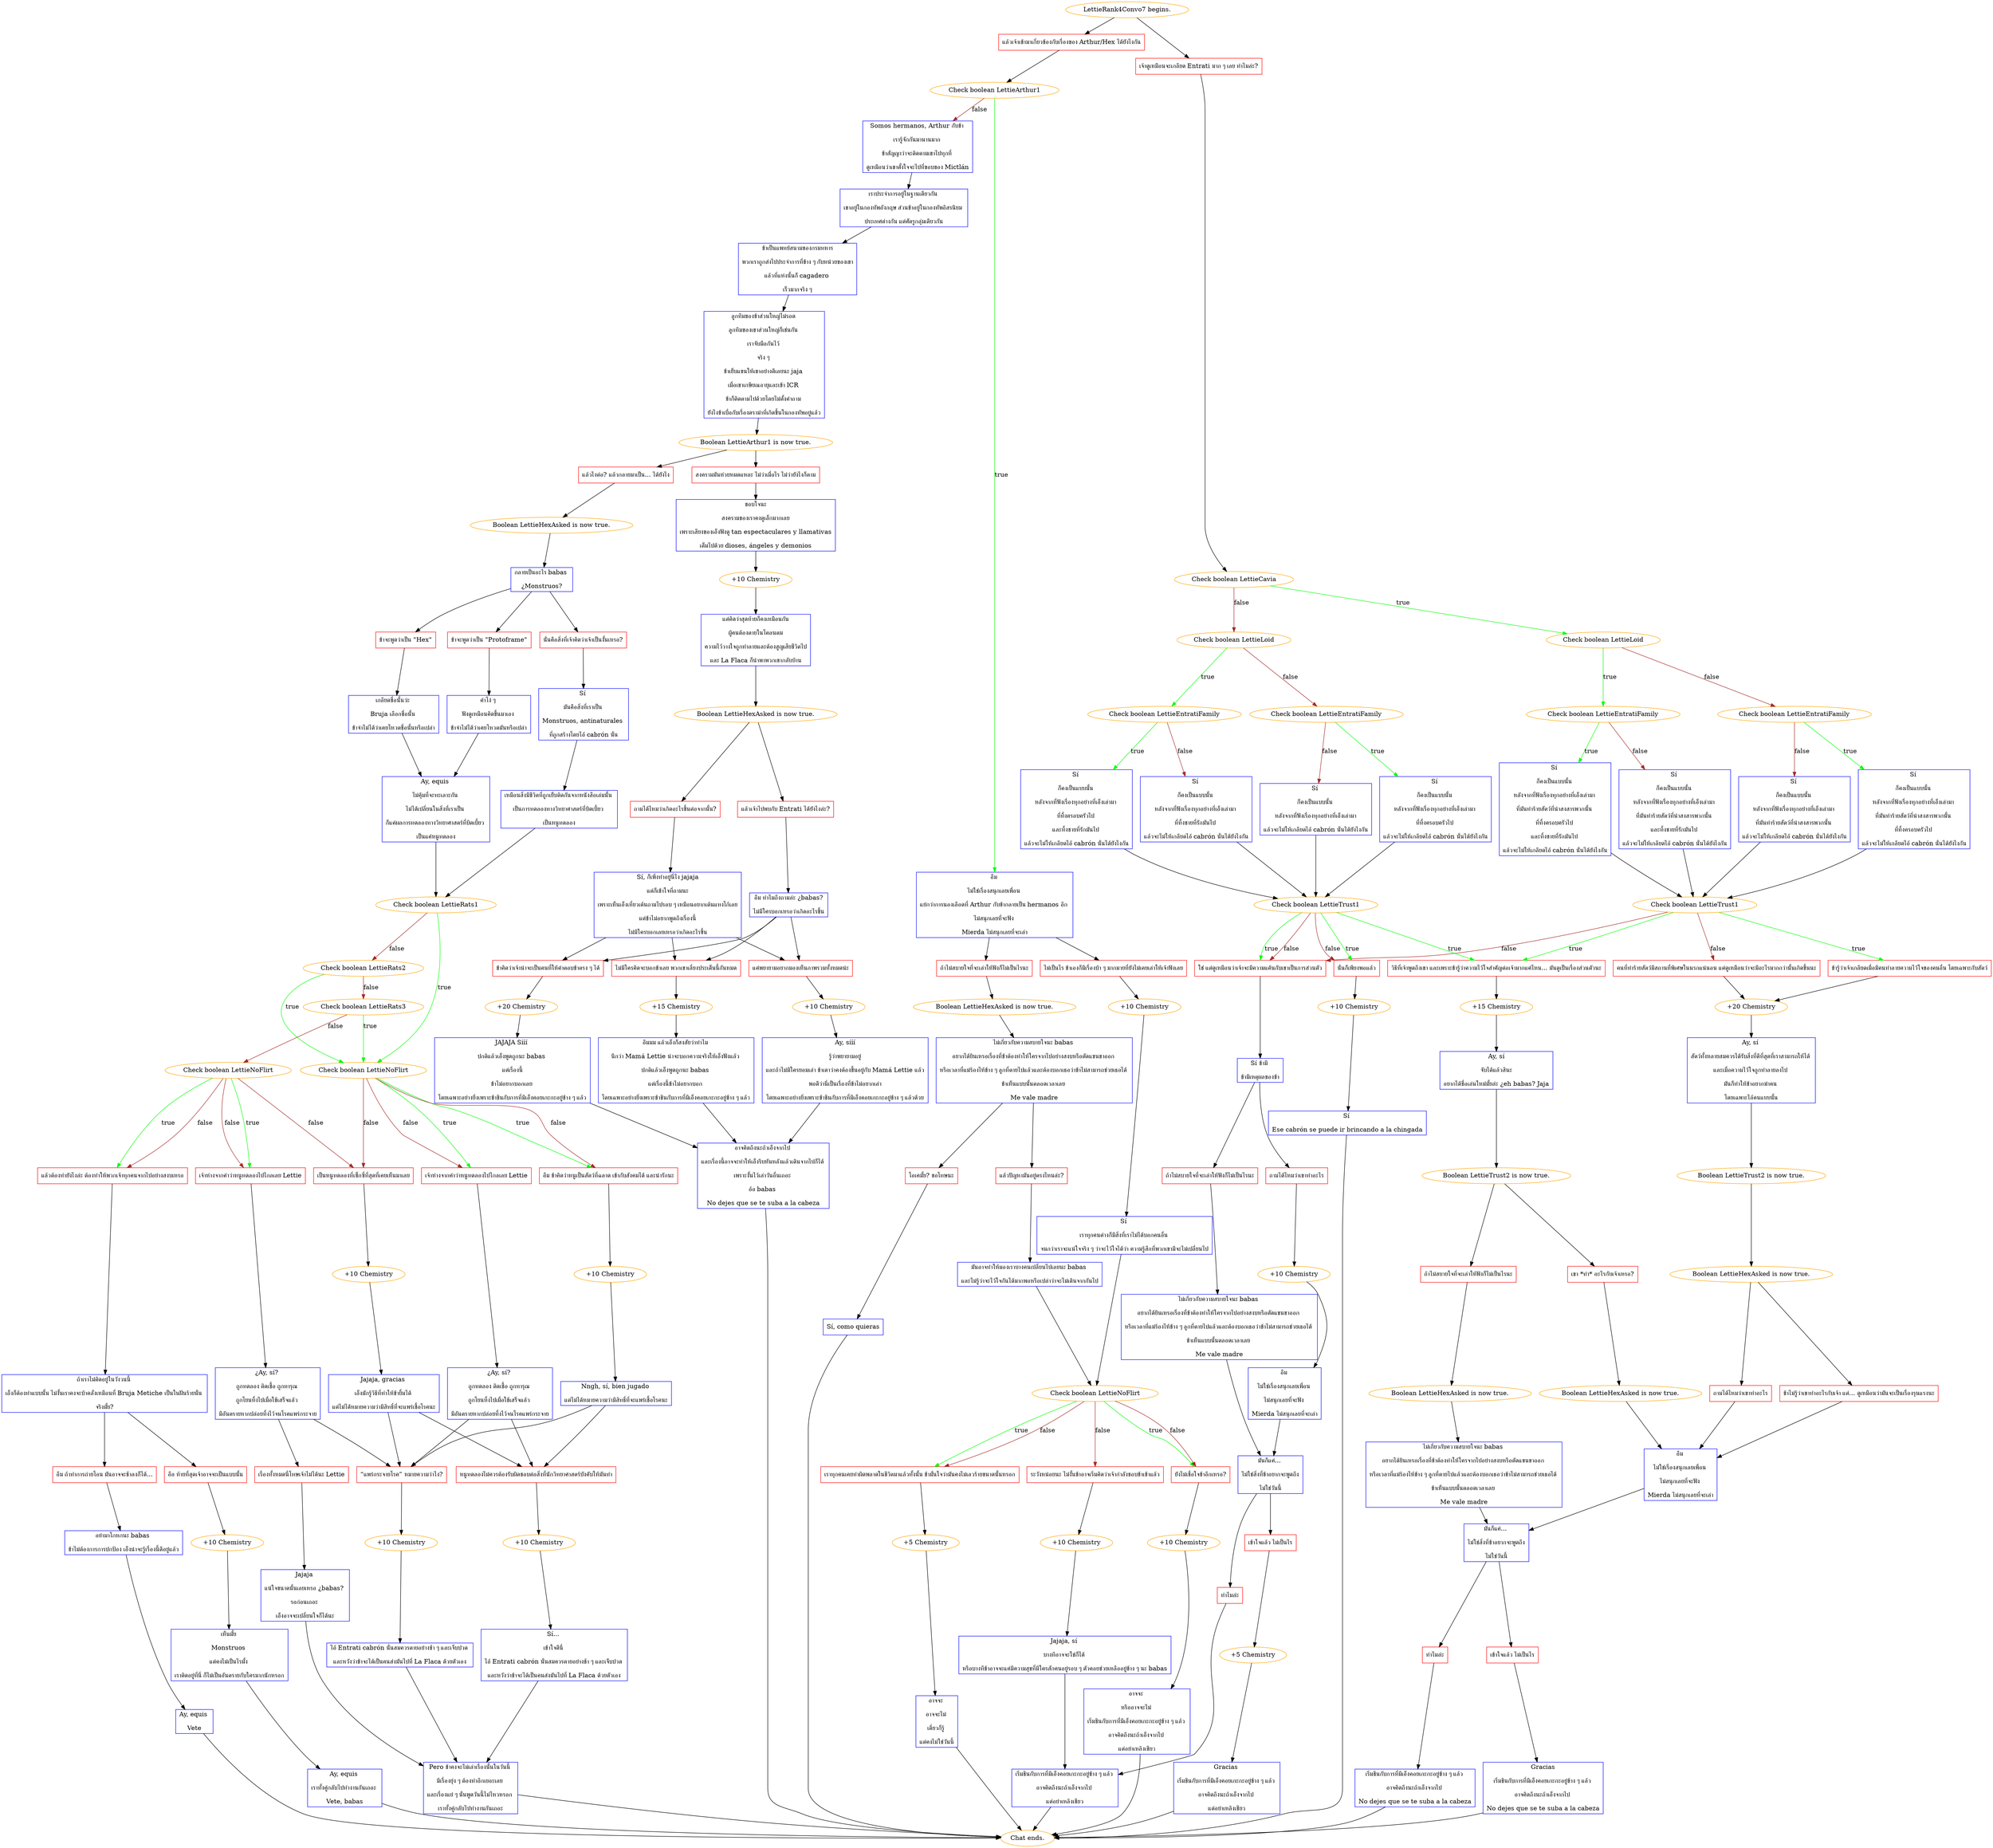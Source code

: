 digraph {
	"LettieRank4Convo7 begins." [color=orange];
		"LettieRank4Convo7 begins." -> j3299666565;
		"LettieRank4Convo7 begins." -> j1518082921;
	j3299666565 [label="แล้วเจ้าเข้ามาเกี่ยวข้องกับเรื่องของ Arthur/Hex ได้ยังไงกัน",shape=box,color=red];
		j3299666565 -> j4293324513;
	j1518082921 [label="เจ้าดูเหมือนจะเกลียด Entrati มาก ๆ เลย ทำไมล่ะ?",shape=box,color=red];
		j1518082921 -> j2824785799;
	j4293324513 [label="Check boolean LettieArthur1",color=orange];
		j4293324513 -> j3844506987 [label=true,color=green];
		j4293324513 -> j1558488010 [label=false,color=brown];
	j2824785799 [label="Check boolean LettieCavia",color=orange];
		j2824785799 -> j552733088 [label=true,color=green];
		j2824785799 -> j3470538414 [label=false,color=brown];
	j3844506987 [label="อืม 
ไม่ใช่เรื่องสนุกเลยเพื่อน 
แย่กว่าการนองเลือดที่ Arthur กับข้ากลายเป็น hermanos อีก 
ไม่สนุกเลยที่จะฟัง 
Mierda ไม่สนุกเลยที่จะเล่า",shape=box,color=blue];
		j3844506987 -> j3763826369;
		j3844506987 -> j1826997355;
	j1558488010 [label="Somos hermanos, Arthur กับข้า 
เรารู้จักกันมานานมาก 
ข้าสัญญาว่าจะติดตามเขาไปทุกที่ 
ดูเหมือนว่าเขาตั้งใจจะไปที่ขอบของ Mictlán",shape=box,color=blue];
		j1558488010 -> j2340301836;
	j552733088 [label="Check boolean LettieLoid",color=orange];
		j552733088 -> j1096171844 [label=true,color=green];
		j552733088 -> j4040708208 [label=false,color=brown];
	j3470538414 [label="Check boolean LettieLoid",color=orange];
		j3470538414 -> j416292857 [label=true,color=green];
		j3470538414 -> j504966913 [label=false,color=brown];
	j3763826369 [label="ถ้าไม่สบายใจที่จะเล่าให้ฟังก็ไม่เป็นไรนะ",shape=box,color=red];
		j3763826369 -> j1473285371;
	j1826997355 [label="ไม่เป็นไร ข้าเองก็มีเรื่องบ้า ๆ มากมายที่ยังไม่เคยเล่าให้เจ้าฟังเลย",shape=box,color=red];
		j1826997355 -> j3902965858;
	j2340301836 [label="เราประจำการอยู่ในฐานเดียวกัน 
เขาอยู่ในกองทัพอังกฤษ ส่วนข้าอยู่ในกองทัพอิสรนิยม 
ประเทศต่างกัน แต่ศัตรูกลุ่มเดียวกัน",shape=box,color=blue];
		j2340301836 -> j128942239;
	j1096171844 [label="Check boolean LettieEntratiFamily",color=orange];
		j1096171844 -> j4149722053 [label=true,color=green];
		j1096171844 -> j1537974150 [label=false,color=brown];
	j4040708208 [label="Check boolean LettieEntratiFamily",color=orange];
		j4040708208 -> j147590431 [label=true,color=green];
		j4040708208 -> j1822349158 [label=false,color=brown];
	j416292857 [label="Check boolean LettieEntratiFamily",color=orange];
		j416292857 -> j648315336 [label=true,color=green];
		j416292857 -> j3772871953 [label=false,color=brown];
	j504966913 [label="Check boolean LettieEntratiFamily",color=orange];
		j504966913 -> j4045345946 [label=true,color=green];
		j504966913 -> j1103922511 [label=false,color=brown];
	j1473285371 [label="Boolean LettieHexAsked is now true.",color=orange];
		j1473285371 -> j3085168706;
	j3902965858 [label="+10 Chemistry",color=orange];
		j3902965858 -> j1566681551;
	j128942239 [label="ข้าเป็นแพทย์สนามของกรมทหาร
พวกเราถูกส่งไปประจำการที่ข้าง ๆ กับหน่วยของเขา
แล้วที่แห่งนั้นก็ cagadero 
เร็วมากจริง ๆ",shape=box,color=blue];
		j128942239 -> j3238990212;
	j4149722053 [label="Sí 
ก็คงเป็นแบบนั้น 
หลังจากที่ฟังเรื่องทุกอย่างที่เอ็งเล่ามา 
ที่มันทำร้ายสัตว์ที่น่าสงสารพวกนั้น 
ที่ทิ้งครอบครัวไป 
และทิ้งชายที่รักมันไป 
แล้วจะไม่ให้เกลียดไอ้ cabrón นั่นได้ยังไงกัน",shape=box,color=blue];
		j4149722053 -> j4106797655;
	j1537974150 [label="Sí 
ก็คงเป็นแบบนั้น 
หลังจากที่ฟังเรื่องทุกอย่างที่เอ็งเล่ามา 
ที่มันทำร้ายสัตว์ที่น่าสงสารพวกนั้น 
และทิ้งชายที่รักมันไป 
แล้วจะไม่ให้เกลียดไอ้ cabrón นั่นได้ยังไงกัน",shape=box,color=blue];
		j1537974150 -> j4106797655;
	j147590431 [label="Sí 
ก็คงเป็นแบบนั้น 
หลังจากที่ฟังเรื่องทุกอย่างที่เอ็งเล่ามา 
ที่มันทำร้ายสัตว์ที่น่าสงสารพวกนั้น 
ที่ทิ้งครอบครัวไป 
แล้วจะไม่ให้เกลียดไอ้ cabrón นั่นได้ยังไงกัน",shape=box,color=blue];
		j147590431 -> j4106797655;
	j1822349158 [label="Sí 
ก็คงเป็นแบบนั้น 
หลังจากที่ฟังเรื่องทุกอย่างที่เอ็งเล่ามา 
ที่มันทำร้ายสัตว์ที่น่าสงสารพวกนั้น 
แล้วจะไม่ให้เกลียดไอ้ cabrón นั่นได้ยังไงกัน",shape=box,color=blue];
		j1822349158 -> j4106797655;
	j648315336 [label="Sí 
ก็คงเป็นแบบนั้น 
หลังจากที่ฟังเรื่องทุกอย่างที่เอ็งเล่ามา 
ที่ทิ้งครอบครัวไป 
และทิ้งชายที่รักมันไป 
แล้วจะไม่ให้เกลียดไอ้ cabrón นั่นได้ยังไงกัน",shape=box,color=blue];
		j648315336 -> j507724002;
	j3772871953 [label="Sí 
ก็คงเป็นแบบนั้น 
หลังจากที่ฟังเรื่องทุกอย่างที่เอ็งเล่ามา 
ที่ทิ้งชายที่รักมันไป 
แล้วจะไม่ให้เกลียดไอ้ cabrón นั่นได้ยังไงกัน",shape=box,color=blue];
		j3772871953 -> j507724002;
	j4045345946 [label="Sí 
ก็คงเป็นแบบนั้น 
หลังจากที่ฟังเรื่องทุกอย่างที่เอ็งเล่ามา 
ที่ทิ้งครอบครัวไป 
แล้วจะไม่ให้เกลียดไอ้ cabrón นั่นได้ยังไงกัน",shape=box,color=blue];
		j4045345946 -> j507724002;
	j1103922511 [label="Sí 
ก็คงเป็นแบบนั้น 
หลังจากที่ฟังเรื่องทุกอย่างที่เอ็งเล่ามา
แล้วจะไม่ให้เกลียดไอ้ cabrón นั่นได้ยังไงกัน",shape=box,color=blue];
		j1103922511 -> j507724002;
	j3085168706 [label="ไม่เกี่ยวกับความสบายใจนะ babas 
อยากได้ยินเหรอเรื่องที่ข้าต้องทำให้ใครจากไปอย่างสงบหรือตัดแขนขาออก 
หรือเวลาที่แม่ร้องไห้ข้าง ๆ ลูกที่ตายไปแล้วและต้องบอกเธอว่าข้าไม่สามารถช่วยเธอได้ 
ข้าเห็นแบบนั้นตลอดเวลาเลย 
Me vale madre",shape=box,color=blue];
		j3085168706 -> j661273324;
		j3085168706 -> j1928224656;
	j1566681551 [label="Sí 
เราทุกคนต่างก็มีสิ่งที่เราไม่ได้บอกคนอื่น 
จนกว่าเราจะแน่ใจจริง ๆ ว่าจะไว้ใจได้ว่า ความรู้สึกที่พวกเขามีจะไม่เปลี่ยนไป",shape=box,color=blue];
		j1566681551 -> j350353099;
	j3238990212 [label="ลูกทีมของข้าส่วนใหญ่ไม่รอด 
ลูกทีมของเขาส่วนใหญ่ก็เช่นกัน 
เราจับมือกันไว้ 
จริง ๆ 
ข้าเย็บแขนให้เขาอย่างดีเลยนะ jaja 
เมื่อเขาเกษียณอายุและเข้า ICR 
ข้าก็ติดตามไปด้วยโดยไม่ตั้งคำถาม 
ยังไงข้าเบื่อกับเรื่องดราม่าที่เกิดขึ้นในกองทัพอยู่แล้ว",shape=box,color=blue];
		j3238990212 -> j225394097;
	j4106797655 [label="Check boolean LettieTrust1",color=orange];
		j4106797655 -> j692798778 [label=true,color=green];
		j4106797655 -> j3179534337 [label=true,color=green];
		j4106797655 -> j2304899875 [label=false,color=brown];
		j4106797655 -> j3868375992 [label=false,color=brown];
	j507724002 [label="Check boolean LettieTrust1",color=orange];
		j507724002 -> j692798778 [label=true,color=green];
		j507724002 -> j3868375992 [label=true,color=green];
		j507724002 -> j1790890012 [label=true,color=green];
		j507724002 -> j3868375992 [label=false,color=brown];
		j507724002 -> j1790890012 [label=false,color=brown];
	j661273324 [label="แล้วปัญหามันอยู่ตรงไหนล่ะ?",shape=box,color=red];
		j661273324 -> j83912591;
	j1928224656 [label="โอเคมั้ย? ขอโทษนะ",shape=box,color=red];
		j1928224656 -> j1263770990;
	j350353099 [label="Check boolean LettieNoFlirt",color=orange];
		j350353099 -> j303675719 [label=true,color=green];
		j350353099 -> j1112098227 [label=true,color=green];
		j350353099 -> j303675719 [label=false,color=brown];
		j350353099 -> j1112098227 [label=false,color=brown];
		j350353099 -> j2707961720 [label=false,color=brown];
	j225394097 [label="Boolean LettieArthur1 is now true.",color=orange];
		j225394097 -> j905306634;
		j225394097 -> j1701813847;
	j692798778 [label="วิธีที่เจ้าพูดถึงเขา และเพราะข้ารู้ว่าความไว้ใจสำคัญต่อเจ้ามากแค่ไหน... มันดูเป็นเรื่องส่วนตัวนะ",shape=box,color=red];
		j692798778 -> j2668752836;
	j3179534337 [label="ข้ารู้ว่าเจ้าเกลียดเมื่อมีคนทำลายความไว้ใจของคนอื่น โดยเฉพาะกับสัตว์",shape=box,color=red];
		j3179534337 -> j2246575135;
	j2304899875 [label="คนที่ทำร้ายสัตว์มีสถานที่พิเศษในนรกแน่นอน แต่ดูเหมือนว่าจะมีอะไรมากกว่านั้นเกิดขึ้นนะ",shape=box,color=red];
		j2304899875 -> j2246575135;
	j3868375992 [label="ใช่ แต่ดูเหมือนว่าเจ้าจะมีความแค้นกับเขาเป็นการส่วนตัว",shape=box,color=red];
		j3868375992 -> j3482970249;
	j1790890012 [label="นั่นก็เพียงพอแล้ว",shape=box,color=red];
		j1790890012 -> j495880547;
	j83912591 [label="มันอาจทำให้มองเราบางคนเปลี่ยนไปเลยนะ babas 
และไม่รู้ว่าจะไว้ใจกันได้มากพอหรือเปล่าว่าจะไม่เดินจากกันไป",shape=box,color=blue];
		j83912591 -> j350353099;
	j1263770990 [label="Sí, como quieras",shape=box,color=blue];
		j1263770990 -> "Chat ends.";
	j303675719 [label="ยังไม่เชื่อใจข้าอีกเหรอ?",shape=box,color=red];
		j303675719 -> j1368627072;
	j1112098227 [label="เราทุกคนเคยทำผิดพลาดในชีวิตมาแล้วทั้งนั้น ข้ามั่นใจว่ามันคงไม่เลวร้ายขนาดนั้นหรอก",shape=box,color=red];
		j1112098227 -> j1572344274;
	j2707961720 [label="ระวังหน่อยนะ ไม่งั้นข้าอาจเริ่มคิดว่าเจ้ากำลังชอบข้าเข้าแล้ว",shape=box,color=red];
		j2707961720 -> j168259062;
	j905306634 [label="แล้วไงต่อ? แล้วกลายมาเป็น... ได้ยังไง",shape=box,color=red];
		j905306634 -> j782488181;
	j1701813847 [label="สงครามมันห่วยหมดแหละ ไม่ว่าเมื่อไร ไม่ว่ายังไงก็ตาม",shape=box,color=red];
		j1701813847 -> j3188063312;
	j2668752836 [label="+15 Chemistry",color=orange];
		j2668752836 -> j3143661545;
	j2246575135 [label="+20 Chemistry",color=orange];
		j2246575135 -> j1143368264;
	j3482970249 [label="Sí ข้ามี 
ข้ามีเหตุผลของข้า",shape=box,color=blue];
		j3482970249 -> j2305896242;
		j3482970249 -> j3432507674;
	j495880547 [label="+10 Chemistry",color=orange];
		j495880547 -> j4196049080;
	"Chat ends." [color=orange];
	j1368627072 [label="+10 Chemistry",color=orange];
		j1368627072 -> j1999382343;
	j1572344274 [label="+5 Chemistry",color=orange];
		j1572344274 -> j2256636506;
	j168259062 [label="+10 Chemistry",color=orange];
		j168259062 -> j2007433069;
	j782488181 [label="Boolean LettieHexAsked is now true.",color=orange];
		j782488181 -> j3589466382;
	j3188063312 [label="ขอบใจนะ
สงครามของเราคงดูเล็กมากเลย
เพราะเสียงของเอ็งฟังดู tan espectaculares y llamativas
เต็มไปด้วย dioses, ángeles y demonios",shape=box,color=blue];
		j3188063312 -> j656732659;
	j3143661545 [label="Ay, sí
จับได้แล้วสินะ
อยากได้ชื่อเล่นใหม่มั้ยล่ะ ¿eh babas? Jaja",shape=box,color=blue];
		j3143661545 -> j1449528014;
	j1143368264 [label="Ay, sí 
สัตว์ทั้งหลายสมควรได้รับสิ่งที่ดีที่สุดที่เราสามารถให้ได้ 
และเมื่อความไว้ใจถูกทำลายลงไป 
มันก็ทำให้ข้าอยากฆ่าคน 
โดยเฉพาะไอ้คนแบบนั้น",shape=box,color=blue];
		j1143368264 -> j427534995;
	j2305896242 [label="ถามได้ไหมว่าเขาทำอะไร",shape=box,color=red];
		j2305896242 -> j2698134791;
	j3432507674 [label="ถ้าไม่สบายใจที่จะเล่าให้ฟังก็ไม่เป็นไรนะ",shape=box,color=red];
		j3432507674 -> j2097094626;
	j4196049080 [label="Sí 
Ese cabrón se puede ir brincando a la chingada",shape=box,color=blue];
		j4196049080 -> "Chat ends.";
	j1999382343 [label="อาจจะ 
หรืออาจจะไม่ 
เริ่มชินกับการที่มีเอ็งคอยเกะกะอยู่ข้าง ๆ แล้ว 
อาจคิดถึงนะถ้าเอ็งจากไป 
แต่อย่าเหลิงเชียว",shape=box,color=blue];
		j1999382343 -> "Chat ends.";
	j2256636506 [label="อาจจะ 
อาจจะไม่ 
เดี๋ยวก็รู้ 
แต่คงไม่ใช่วันนี้",shape=box,color=blue];
		j2256636506 -> "Chat ends.";
	j2007433069 [label="Jajaja, sí 
บางทีอาจจะใช่ก็ได้ 
หรือบางทีข้าอาจจะแค่มีความสุขที่มีใครสักคนอยู่รอบ ๆ ตัวคอยช่วยเหลืออยู่ข้าง ๆ นะ babas",shape=box,color=blue];
		j2007433069 -> j3629972228;
	j3589466382 [label="กลายเป็นอะไร babas 
¿Monstruos?",shape=box,color=blue];
		j3589466382 -> j4043171492;
		j3589466382 -> j1031430479;
		j3589466382 -> j2312545081;
	j656732659 [label="+10 Chemistry",color=orange];
		j656732659 -> j2923442641;
	j1449528014 [label="Boolean LettieTrust2 is now true.",color=orange];
		j1449528014 -> j1428262601;
		j1449528014 -> j112796444;
	j427534995 [label="Boolean LettieTrust2 is now true.",color=orange];
		j427534995 -> j1283660927;
	j2698134791 [label="+10 Chemistry",color=orange];
		j2698134791 -> j2284510754;
	j2097094626 [label="ไม่เกี่ยวกับความสบายใจนะ babas 
อยากได้ยินเหรอเรื่องที่ข้าต้องทำให้ใครจากไปอย่างสงบหรือตัดแขนขาออก 
หรือเวลาที่แม่ร้องไห้ข้าง ๆ ลูกที่ตายไปแล้วและต้องบอกเธอว่าข้าไม่สามารถช่วยเธอได้ 
ข้าเห็นแบบนั้นตลอดเวลาเลย 
Me vale madre",shape=box,color=blue];
		j2097094626 -> j2612352479;
	j3629972228 [label="เริ่มชินกับการที่มีเอ็งคอยเกะกะอยู่ข้าง ๆ แล้ว 
อาจคิดถึงนะถ้าเอ็งจากไป 
แต่อย่าเหลิงเชียว",shape=box,color=blue];
		j3629972228 -> "Chat ends.";
	j4043171492 [label="ข้าจะพูดว่าเป็น \"Hex\"",shape=box,color=red];
		j4043171492 -> j43568614;
	j1031430479 [label="ข้าจะพูดว่าเป็น \"Protoframe\"",shape=box,color=red];
		j1031430479 -> j4014380823;
	j2312545081 [label="นั่นคือสิ่งที่เจ้าคิดว่าเจ้าเป็นงั้นเหรอ?",shape=box,color=red];
		j2312545081 -> j1418724962;
	j2923442641 [label="แต่คิดว่าสุดท้ายก็คงเหมือนกัน
ผู้คนต้องตายในโคลนตม
ความไว้วางใจถูกทำลายและต้องสูญเสียชีวิตไป
และ La Flaca ก็นำพาพวกเขากลับบ้าน",shape=box,color=blue];
		j2923442641 -> j4096741237;
	j1428262601 [label="ถ้าไม่สบายใจที่จะเล่าให้ฟังก็ไม่เป็นไรนะ",shape=box,color=red];
		j1428262601 -> j3230162207;
	j112796444 [label="เขา *ทำ* อะไรกับเจ้าเหรอ?",shape=box,color=red];
		j112796444 -> j3670133435;
	j1283660927 [label="Boolean LettieHexAsked is now true.",color=orange];
		j1283660927 -> j3092722733;
		j1283660927 -> j2233597355;
	j2284510754 [label="อืม 
ไม่ใช่เรื่องสนุกเลยเพื่อน 
ไม่สนุกเลยที่จะฟัง 
Mierda ไม่สนุกเลยที่จะเล่า",shape=box,color=blue];
		j2284510754 -> j2612352479;
	j2612352479 [label="มันก็แค่... 
ไม่ใช่สิ่งที่ข้าอยากจะพูดถึง
ไม่ใช่วันนี้",shape=box,color=blue];
		j2612352479 -> j1122819042;
		j2612352479 -> j3054964772;
	j43568614 [label="เกลียดชื่อนั้นว่ะ 
Bruja เลือกชื่อนั้น 
ข้าจำไม่ได้ว่าเคยโหวตชื่อนั้นหรือเปล่า",shape=box,color=blue];
		j43568614 -> j3183084505;
	j4014380823 [label="คำโง่ ๆ 
ฟังดูเหมือนคิดขึ้นมาเอง 
ข้าจำไม่ได้ว่าเคยโหวตมันหรือเปล่า",shape=box,color=blue];
		j4014380823 -> j3183084505;
	j1418724962 [label="Sí 
มันคือสิ่งที่เราเป็น 
Monstruos, antinaturales 
ที่ถูกสร้างโดยไอ้ cabrón นั่น",shape=box,color=blue];
		j1418724962 -> j1717223558;
	j4096741237 [label="Boolean LettieHexAsked is now true.",color=orange];
		j4096741237 -> j1791481038;
		j4096741237 -> j212458692;
	j3230162207 [label="Boolean LettieHexAsked is now true.",color=orange];
		j3230162207 -> j1566498974;
	j3670133435 [label="Boolean LettieHexAsked is now true.",color=orange];
		j3670133435 -> j1910944154;
	j3092722733 [label="ข้าไม่รู้ว่าเขาทำอะไรกับเจ้า แต่... ดูเหมือนว่ามันจะเป็นเรื่องรุนแรงนะ",shape=box,color=red];
		j3092722733 -> j1910944154;
	j2233597355 [label="ถามได้ไหมว่าเขาทำอะไร",shape=box,color=red];
		j2233597355 -> j1910944154;
	j1122819042 [label="ทำไมล่ะ",shape=box,color=red];
		j1122819042 -> j3629972228;
	j3054964772 [label="เข้าใจแล้ว ไม่เป็นไร",shape=box,color=red];
		j3054964772 -> j3039104561;
	j3183084505 [label="Ay, equis 
ไม่คุ้มที่จะทะเลาะกัน 
ไม่ได้เปลี่ยนในสิ่งที่เราเป็น 
ก็แค่ผลการทดลองทางวิทยาศาสตร์ที่บิดเบี้ยว 
เป็นแค่หนูทดลอง",shape=box,color=blue];
		j3183084505 -> j2720663697;
	j1717223558 [label="เหมือนสิ่งมีชีวิตที่ถูกเย็บติดกันจากหนังสือเล่มนั้น 
เป็นการทดลองทางวิทยาศาสตร์ที่บิดเบี้ยว 
เป็นหนูทดลอง",shape=box,color=blue];
		j1717223558 -> j2720663697;
	j1791481038 [label="แล้วเจ้าไปพบกับ Entrati ได้ยังไงล่ะ?",shape=box,color=red];
		j1791481038 -> j3438635186;
	j212458692 [label="ถามได้ไหมว่าเกิดอะไรขึ้นต่อจากนั้น?",shape=box,color=red];
		j212458692 -> j952642050;
	j1566498974 [label="ไม่เกี่ยวกับความสบายใจนะ babas 
อยากได้ยินเหรอเรื่องที่ข้าต้องทำให้ใครจากไปอย่างสงบหรือตัดแขนขาออก 
หรือเวลาที่แม่ร้องไห้ข้าง ๆ ลูกที่ตายไปแล้วและต้องบอกเธอว่าข้าไม่สามารถช่วยเธอได้ 
ข้าเห็นแบบนั้นตลอดเวลาเลย 
Me vale madre",shape=box,color=blue];
		j1566498974 -> j2825846511;
	j1910944154 [label="อืม 
ไม่ใช่เรื่องสนุกเลยเพื่อน 
ไม่สนุกเลยที่จะฟัง 
Mierda ไม่สนุกเลยที่จะเล่า",shape=box,color=blue];
		j1910944154 -> j2825846511;
	j3039104561 [label="+5 Chemistry",color=orange];
		j3039104561 -> j1884678381;
	j2720663697 [label="Check boolean LettieRats1",color=orange];
		j2720663697 -> j1349383781 [label=true,color=green];
		j2720663697 -> j1767513069 [label=false,color=brown];
	j3438635186 [label="อืม ทำไมถึงถามล่ะ ¿babas?
ไม่มีใครบอกเหรอว่าเกิดอะไรขึ้น",shape=box,color=blue];
		j3438635186 -> j688071236;
		j3438635186 -> j2951483874;
		j3438635186 -> j2991198606;
	j952642050 [label="Sí, ก็เพิ่งทำอยู่นี่ไง jajaja
แต่ก็เข้าใจที่ถามนะ
เพราะเห็นเอ็งเที่ยวเต้นถามไปรอบ ๆ เหมือนอยากเต้นแทงโก้เลย
แต่ข้าไม่อยากพูดถึงเรื่องนี้
ไม่มีใครบอกเลยเหรอว่าเกิดอะไรขึ้น",shape=box,color=blue];
		j952642050 -> j688071236;
		j952642050 -> j2951483874;
		j952642050 -> j2991198606;
	j2825846511 [label="มันก็แค่... 
ไม่ใช่สิ่งที่ข้าอยากจะพูดถึง
ไม่ใช่วันนี้",shape=box,color=blue];
		j2825846511 -> j4165937807;
		j2825846511 -> j2801913777;
	j1884678381 [label="Gracias 
เริ่มชินกับการที่มีเอ็งคอยเกะกะอยู่ข้าง ๆ แล้ว 
อาจคิดถึงนะถ้าเอ็งจากไป 
แต่อย่าเหลิงเชียว",shape=box,color=blue];
		j1884678381 -> "Chat ends.";
	j1349383781 [label="Check boolean LettieNoFlirt",color=orange];
		j1349383781 -> j681747020 [label=true,color=green];
		j1349383781 -> j2163037101 [label=true,color=green];
		j1349383781 -> j681747020 [label=false,color=brown];
		j1349383781 -> j2163037101 [label=false,color=brown];
		j1349383781 -> j4063870155 [label=false,color=brown];
	j1767513069 [label="Check boolean LettieRats2",color=orange];
		j1767513069 -> j1349383781 [label=true,color=green];
		j1767513069 -> j2998697729 [label=false,color=brown];
	j688071236 [label="แค่พยายามอยากมองเห็นภาพรวมทั้งหมดน่ะ",shape=box,color=red];
		j688071236 -> j442208117;
	j2951483874 [label="ไม่มีใครคิดจะบอกข้าเลย พวกเขาเลี่ยงประเด็นนี้กันหมด",shape=box,color=red];
		j2951483874 -> j4251427542;
	j2991198606 [label="ข้าคิดว่าเจ้าน่าจะเป็นคนที่ให้คำตอบข้าตรง ๆ ได้",shape=box,color=red];
		j2991198606 -> j1977250116;
	j4165937807 [label="ทำไมล่ะ",shape=box,color=red];
		j4165937807 -> j1176144700;
	j2801913777 [label="เข้าใจแล้ว ไม่เป็นไร",shape=box,color=red];
		j2801913777 -> j3914808093;
	j681747020 [label="เจ้าห่างจากคำว่าหนูทดลองไปไกลเลย Lettie",shape=box,color=red];
		j681747020 -> j2878354732;
	j2163037101 [label="อืม ข้าคิดว่าหนูเป็นสัตว์ที่ฉลาด เข้ากับสังคมได้ และน่ารักนะ",shape=box,color=red];
		j2163037101 -> j271114009;
	j4063870155 [label="เป็นหนูทดลองที่เซ็กซี่ที่สุดที่เคยเห็นมาเลย",shape=box,color=red];
		j4063870155 -> j1027767559;
	j2998697729 [label="Check boolean LettieRats3",color=orange];
		j2998697729 -> j1349383781 [label=true,color=green];
		j2998697729 -> j4030809656 [label=false,color=brown];
	j442208117 [label="+10 Chemistry",color=orange];
		j442208117 -> j3300024131;
	j4251427542 [label="+15 Chemistry",color=orange];
		j4251427542 -> j987384044;
	j1977250116 [label="+20 Chemistry",color=orange];
		j1977250116 -> j1551307481;
	j1176144700 [label="เริ่มชินกับการที่มีเอ็งคอยเกะกะอยู่ข้าง ๆ แล้ว 
อาจคิดถึงนะถ้าเอ็งจากไป 
No dejes que se te suba a la cabeza",shape=box,color=blue];
		j1176144700 -> "Chat ends.";
	j3914808093 [label="Gracias
เริ่มชินกับการที่มีเอ็งคอยเกะกะอยู่ข้าง ๆ แล้ว 
อาจคิดถึงนะถ้าเอ็งจากไป 
No dejes que se te suba a la cabeza",shape=box,color=blue];
		j3914808093 -> "Chat ends.";
	j2878354732 [label="¿Ay, sí? 
ถูกทดลอง ติดเชื้อ ถูกทารุณ 
ถูกโยนทิ้งไปเมื่อใช้เสร็จแล้ว 
มีอันตรายหากปล่อยทิ้งไว้จนโรคแพร่กระจาย",shape=box,color=blue];
		j2878354732 -> j3138603818;
		j2878354732 -> j917575622;
	j271114009 [label="+10 Chemistry",color=orange];
		j271114009 -> j1946202273;
	j1027767559 [label="+10 Chemistry",color=orange];
		j1027767559 -> j1317669671;
	j4030809656 [label="Check boolean LettieNoFlirt",color=orange];
		j4030809656 -> j2036437817 [label=true,color=green];
		j4030809656 -> j3628122753 [label=true,color=green];
		j4030809656 -> j4063870155 [label=false,color=brown];
		j4030809656 -> j2036437817 [label=false,color=brown];
		j4030809656 -> j3628122753 [label=false,color=brown];
	j3300024131 [label="Ay, sííí
รู้ว่าพยายามอยู่
และถ้าไม่มีใครยอมเล่า ข้าเดาว่าคงต้องขึ้นอยู่กับ Mamá Lettie แล้ว
พอดีว่านี่เป็นเรื่องที่ข้าไม่อยากเล่า
โดยเฉพาะอย่างยิ่งเพราะข้าชินกับการที่มีเอ็งคอยเกะกะอยู่ข้าง ๆ แล้วด้วย",shape=box,color=blue];
		j3300024131 -> j1736840836;
	j987384044 [label="อืมมม แล้วเอ็งก็สงสัยว่าทำไม 
นึกว่า Mamá Lettie น่าจะบอกความจริงให้เอ็งฟังแล้ว 
ปกติแล้วเอ็งพูดถูกนะ babas 
แต่เรื่องนี้ข้าไม่อยากบอก 
โดยเฉพาะอย่างยิ่งเพราะข้าชินกับการที่มีเอ็งคอยเกะกะอยู่ข้าง ๆ แล้ว",shape=box,color=blue];
		j987384044 -> j1736840836;
	j1551307481 [label="JAJAJA Sííí 
ปกติแล้วเอ็งพูดถูกนะ babas 
แต่เรื่องนี้
ข้าไม่อยากบอกเลย 
โดยเฉพาะอย่างยิ่งเพราะข้าชินกับการที่มีเอ็งคอยเกะกะอยู่ข้าง ๆ แล้ว",shape=box,color=blue];
		j1551307481 -> j1736840836;
	j3138603818 [label="“แพร่กระจายโรค” หมายความว่าไง?",shape=box,color=red];
		j3138603818 -> j1377537476;
	j917575622 [label="หนูทดลองไม่ควรต้องรับผิดชอบต่อสิ่งที่นักวิทยาศาสตร์บังคับให้มันทำ",shape=box,color=red];
		j917575622 -> j860075400;
	j1946202273 [label="Nngh, sí, bien jugado 
แต่ไม่ได้หมายความว่ามีสิทธิ์ที่จะแพร่เชื้อโรคนะ",shape=box,color=blue];
		j1946202273 -> j3138603818;
		j1946202273 -> j917575622;
	j1317669671 [label="Jajaja, gracias 
เอ็งมักรู้วิธีที่ทำให้ข้ายิ้มได้ 
แต่ไม่ได้หมายความว่ามีสิทธิ์ที่จะแพร่เชื้อโรคนะ",shape=box,color=blue];
		j1317669671 -> j3138603818;
		j1317669671 -> j917575622;
	j2036437817 [label="เจ้าห่างจากคำว่าหนูทดลองไปไกลเลย Lettie",shape=box,color=red];
		j2036437817 -> j1194463712;
	j3628122753 [label="แล้วต้องทำยังไงล่ะ ต้องทำให้พวกเจ้าทุกคนจากไปอย่างสงบเหรอ",shape=box,color=red];
		j3628122753 -> j231378492;
	j1736840836 [label="อาจคิดถึงนะถ้าเอ็งจากไป 
และเรื่องนี้อาจจะทำให้เอ็งรีบหันหลังแล้วเดินจากไปก็ได้ 
เพราะงั้นไว้เล่าวันอื่นเถอะ 
อ้อ babas 
No dejes que se te suba a la cabeza",shape=box,color=blue];
		j1736840836 -> "Chat ends.";
	j1377537476 [label="+10 Chemistry",color=orange];
		j1377537476 -> j1713114834;
	j860075400 [label="+10 Chemistry",color=orange];
		j860075400 -> j582839111;
	j1194463712 [label="¿Ay, sí? 
ถูกทดลอง ติดเชื้อ ถูกทารุณ 
ถูกโยนทิ้งไปเมื่อใช้เสร็จแล้ว 
มีอันตรายหากปล่อยทิ้งไว้จนโรคแพร่กระจาย",shape=box,color=blue];
		j1194463712 -> j3138603818;
		j1194463712 -> j2217676294;
	j231378492 [label="ถ้าเราไม่ติดอยู่ในวังวนนี้ 
เอ็งก็ต้องทำแบบนั้น ไม่งั้นเราคงจะบ้าคลั่งเหมือนที่ Bruja Metiche เป็นในฝันร้ายนั่น 
จริงมั้ย?",shape=box,color=blue];
		j231378492 -> j68456787;
		j231378492 -> j245920356;
	j1713114834 [label="ไอ้ Entrati cabrón นั่นสมควรตายอย่างช้า ๆ และเจ็บปวด 
และหวังว่าข้าจะได้เป็นคนส่งมันไปที่ La Flaca ด้วยตัวเอง",shape=box,color=blue];
		j1713114834 -> j2862862998;
	j582839111 [label="Sí... 
เข้าใจดีนี่ 
ไอ้ Entrati cabrón นั่นสมควรตายอย่างช้า ๆ และเจ็บปวด 
และหวังว่าข้าจะได้เป็นคนส่งมันไปที่ La Flaca ด้วยตัวเอง",shape=box,color=blue];
		j582839111 -> j2862862998;
	j2217676294 [label="เรื่องทั้งหมดนี่โทษเจ้าไม่ได้นะ Lettie",shape=box,color=red];
		j2217676294 -> j2278362358;
	j68456787 [label="อือ ท้ายที่สุดเจ้าอาจจะเป็นแบบนั้น",shape=box,color=red];
		j68456787 -> j1633623173;
	j245920356 [label="อืม ถ้าทำการถ่ายโอน มันอาจจะช้าลงก็ได้...",shape=box,color=red];
		j245920356 -> j701280142;
	j2862862998 [label="Pero ข้าคงจะไม่เล่าเรื่องนั้นในวันนี้ 
มีเรื่องยุ่ง ๆ ต้องทำอีกเยอะเลย 
และเรื่องแย่ ๆ นั่นพูดวันนี้ไม่ไหวหรอก 
เราทั้งคู่กลับไปทำงานกันเถอะ",shape=box,color=blue];
		j2862862998 -> "Chat ends.";
	j2278362358 [label="Jajaja 
แน่ใจขนาดนั้นเลยเหรอ ¿babas? 
รอก่อนเถอะ 
เอ็งอาจจะเปลี่ยนใจก็ได้นะ",shape=box,color=blue];
		j2278362358 -> j2862862998;
	j1633623173 [label="+10 Chemistry",color=orange];
		j1633623173 -> j2097792986;
	j701280142 [label="อย่ามาโกหกนะ babas 
ข้าไม่ต้องการการปกป้อง เอ็งน่าจะรู้เรื่องนี้ดีอยู่แล้ว",shape=box,color=blue];
		j701280142 -> j3082093694;
	j2097792986 [label="เห็นมั้ย 
Monstruos 
แต่คงไม่เป็นไรมั้ง 
เราติดอยู่ที่นี่ ก็ไม่เป็นอันตรายกับใครมากนักหรอก",shape=box,color=blue];
		j2097792986 -> j1630914429;
	j3082093694 [label="Ay, equis 
Vete",shape=box,color=blue];
		j3082093694 -> "Chat ends.";
	j1630914429 [label="Ay, equis 
เราทั้งคู่กลับไปทำงานกันเถอะ 
Vete, babas",shape=box,color=blue];
		j1630914429 -> "Chat ends.";
}